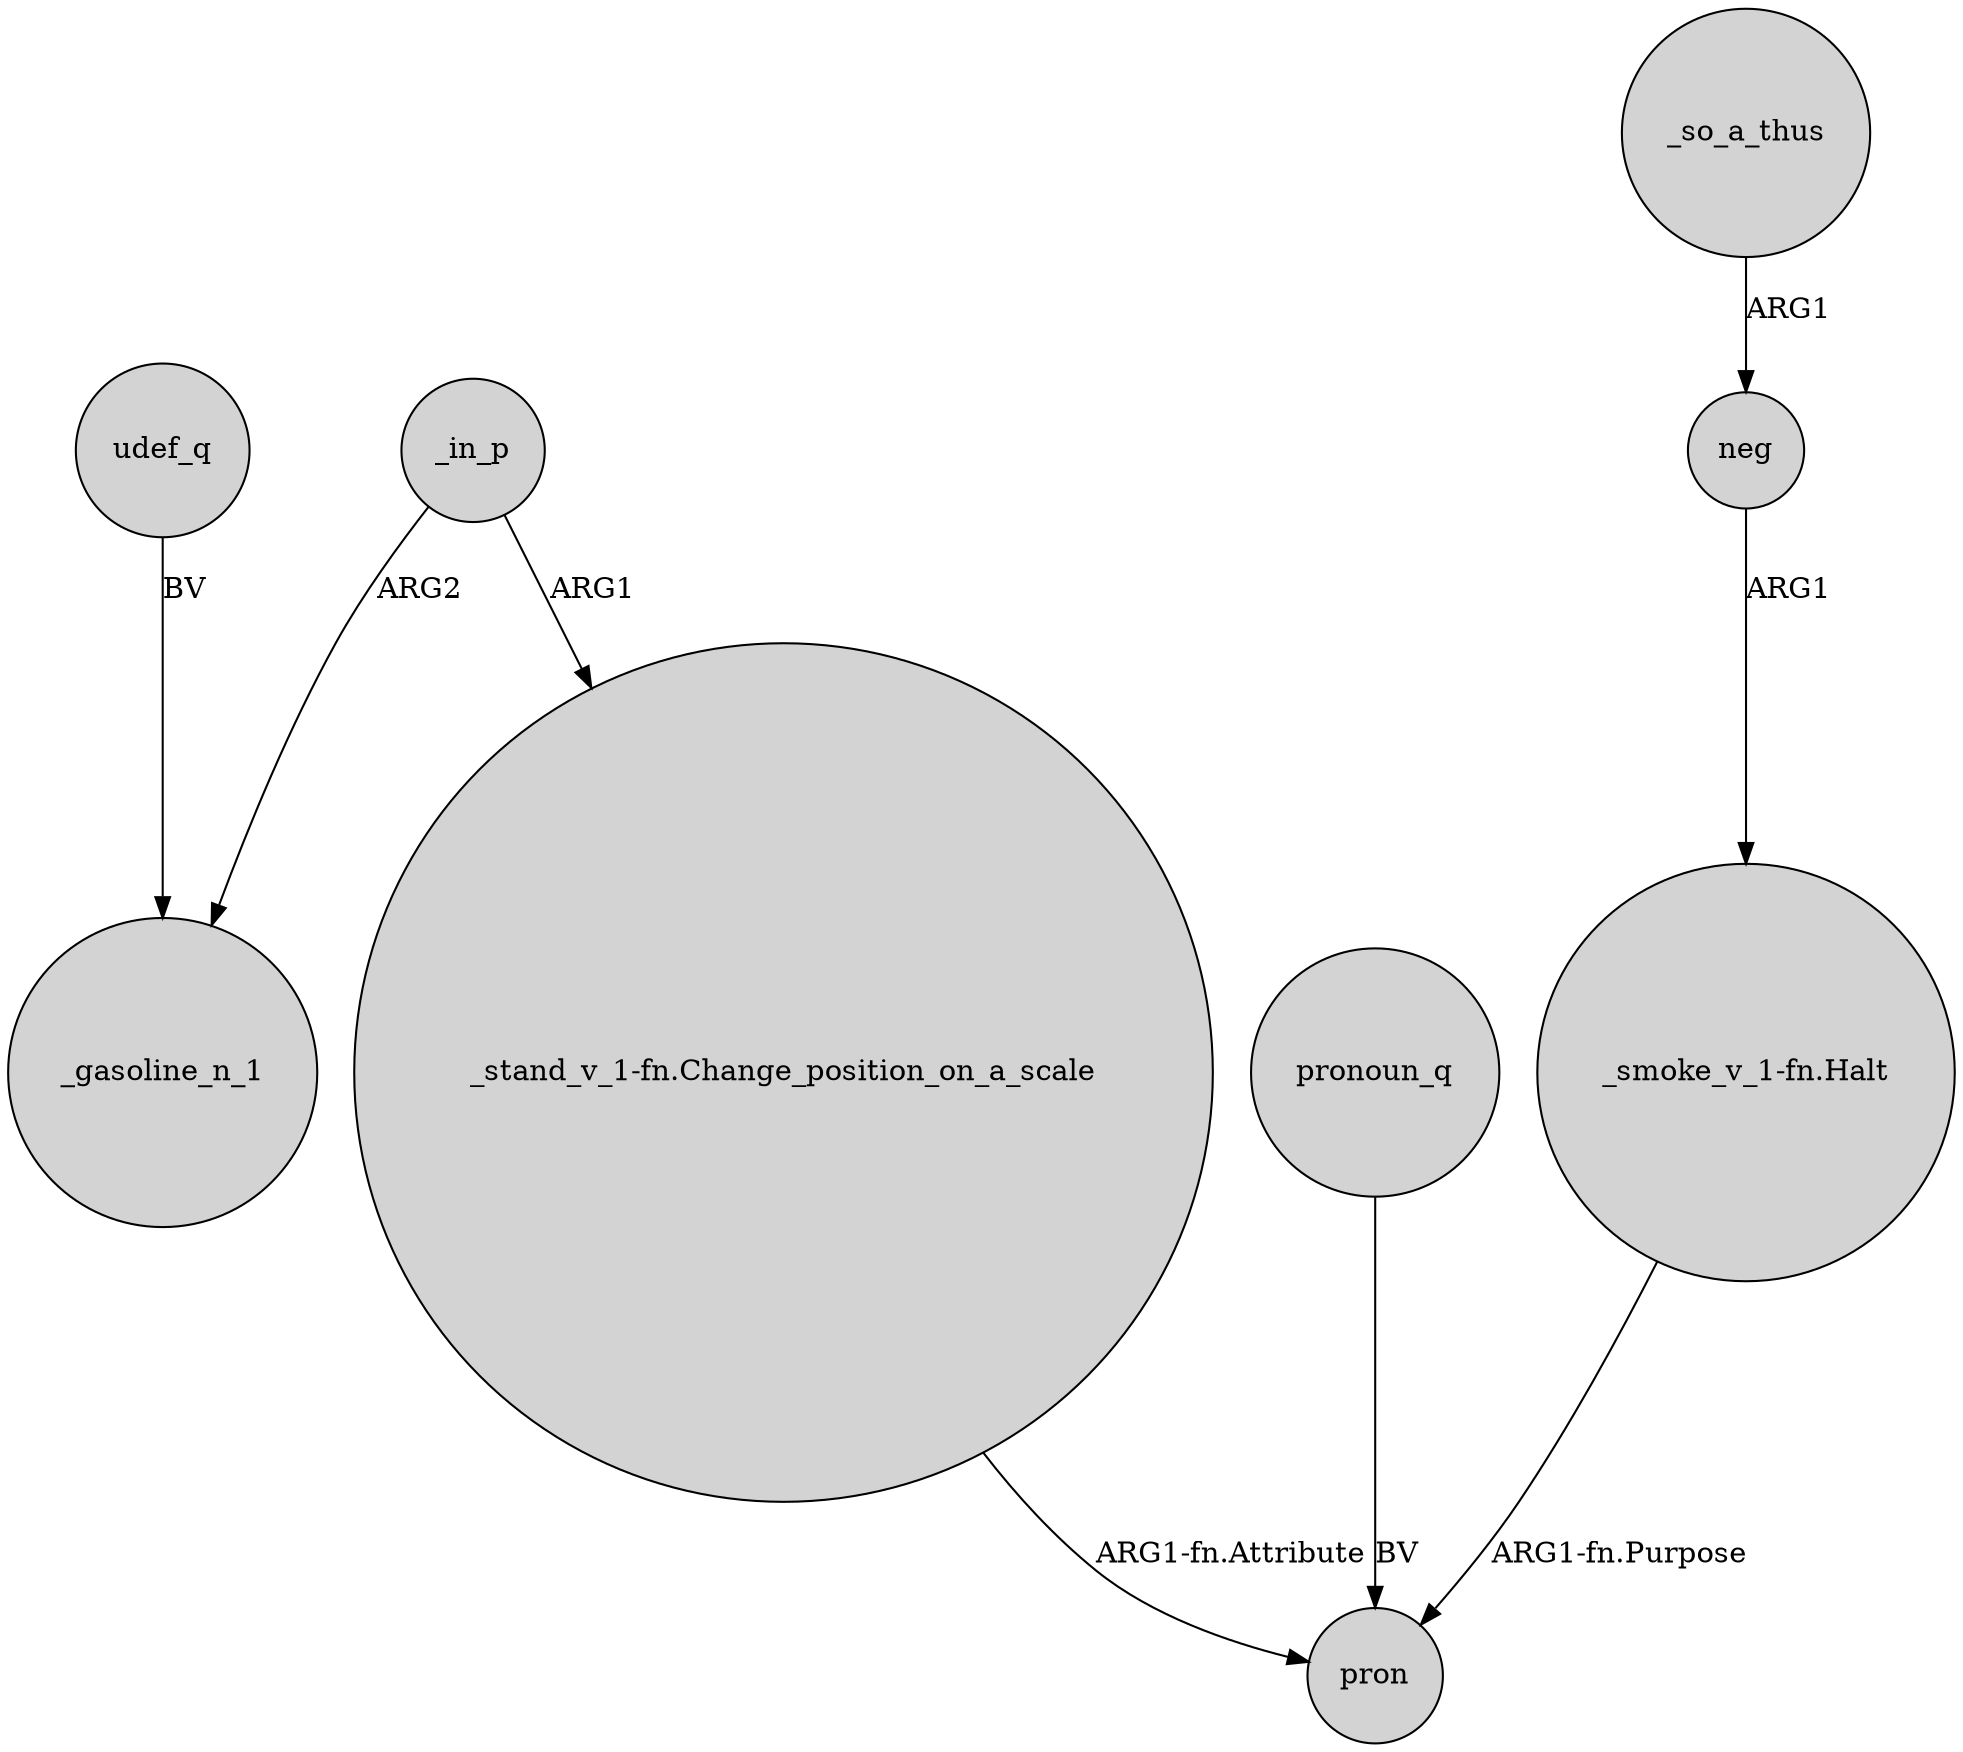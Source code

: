 digraph {
	node [shape=circle style=filled]
	neg -> "_smoke_v_1-fn.Halt" [label=ARG1]
	_so_a_thus -> neg [label=ARG1]
	_in_p -> _gasoline_n_1 [label=ARG2]
	"_smoke_v_1-fn.Halt" -> pron [label="ARG1-fn.Purpose"]
	_in_p -> "_stand_v_1-fn.Change_position_on_a_scale" [label=ARG1]
	udef_q -> _gasoline_n_1 [label=BV]
	pronoun_q -> pron [label=BV]
	"_stand_v_1-fn.Change_position_on_a_scale" -> pron [label="ARG1-fn.Attribute"]
}
